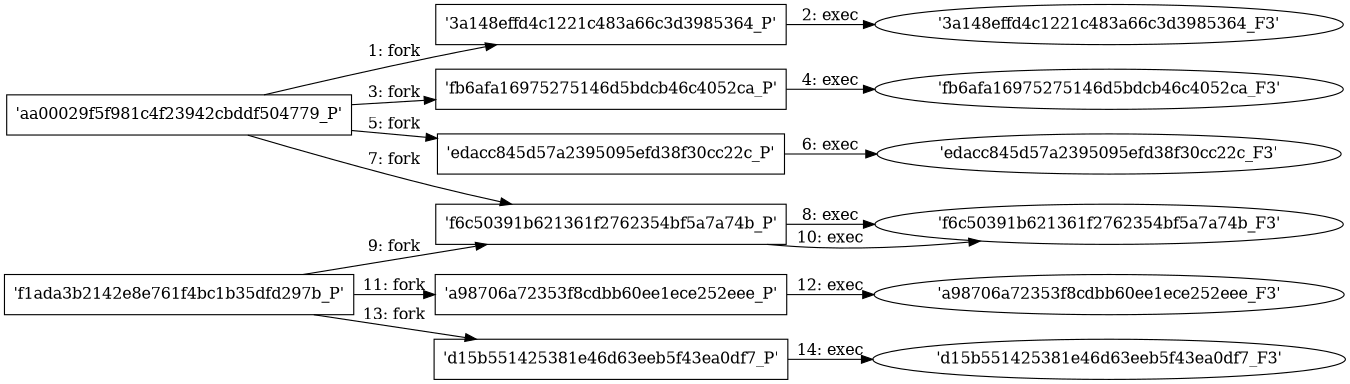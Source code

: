 digraph "D:\Learning\Paper\apt\基于CTI的攻击预警\Dataset\攻击图\ASGfromALLCTI\Threat Roundup for Feb. 22 to March 1.dot" {
rankdir="LR"
size="9"
fixedsize="false"
splines="true"
nodesep=0.3
ranksep=0
fontsize=10
overlap="scalexy"
engine= "neato"
	"'aa00029f5f981c4f23942cbddf504779_P'" [node_type=Process shape=box]
	"'3a148effd4c1221c483a66c3d3985364_P'" [node_type=Process shape=box]
	"'aa00029f5f981c4f23942cbddf504779_P'" -> "'3a148effd4c1221c483a66c3d3985364_P'" [label="1: fork"]
	"'3a148effd4c1221c483a66c3d3985364_P'" [node_type=Process shape=box]
	"'3a148effd4c1221c483a66c3d3985364_F3'" [node_type=File shape=ellipse]
	"'3a148effd4c1221c483a66c3d3985364_P'" -> "'3a148effd4c1221c483a66c3d3985364_F3'" [label="2: exec"]
	"'aa00029f5f981c4f23942cbddf504779_P'" [node_type=Process shape=box]
	"'fb6afa16975275146d5bdcb46c4052ca_P'" [node_type=Process shape=box]
	"'aa00029f5f981c4f23942cbddf504779_P'" -> "'fb6afa16975275146d5bdcb46c4052ca_P'" [label="3: fork"]
	"'fb6afa16975275146d5bdcb46c4052ca_P'" [node_type=Process shape=box]
	"'fb6afa16975275146d5bdcb46c4052ca_F3'" [node_type=File shape=ellipse]
	"'fb6afa16975275146d5bdcb46c4052ca_P'" -> "'fb6afa16975275146d5bdcb46c4052ca_F3'" [label="4: exec"]
	"'aa00029f5f981c4f23942cbddf504779_P'" [node_type=Process shape=box]
	"'edacc845d57a2395095efd38f30cc22c_P'" [node_type=Process shape=box]
	"'aa00029f5f981c4f23942cbddf504779_P'" -> "'edacc845d57a2395095efd38f30cc22c_P'" [label="5: fork"]
	"'edacc845d57a2395095efd38f30cc22c_P'" [node_type=Process shape=box]
	"'edacc845d57a2395095efd38f30cc22c_F3'" [node_type=File shape=ellipse]
	"'edacc845d57a2395095efd38f30cc22c_P'" -> "'edacc845d57a2395095efd38f30cc22c_F3'" [label="6: exec"]
	"'aa00029f5f981c4f23942cbddf504779_P'" [node_type=Process shape=box]
	"'f6c50391b621361f2762354bf5a7a74b_P'" [node_type=Process shape=box]
	"'aa00029f5f981c4f23942cbddf504779_P'" -> "'f6c50391b621361f2762354bf5a7a74b_P'" [label="7: fork"]
	"'f6c50391b621361f2762354bf5a7a74b_P'" [node_type=Process shape=box]
	"'f6c50391b621361f2762354bf5a7a74b_F3'" [node_type=File shape=ellipse]
	"'f6c50391b621361f2762354bf5a7a74b_P'" -> "'f6c50391b621361f2762354bf5a7a74b_F3'" [label="8: exec"]
	"'f1ada3b2142e8e761f4bc1b35dfd297b_P'" [node_type=Process shape=box]
	"'f6c50391b621361f2762354bf5a7a74b_P'" [node_type=Process shape=box]
	"'f1ada3b2142e8e761f4bc1b35dfd297b_P'" -> "'f6c50391b621361f2762354bf5a7a74b_P'" [label="9: fork"]
	"'f6c50391b621361f2762354bf5a7a74b_P'" [node_type=Process shape=box]
	"'f6c50391b621361f2762354bf5a7a74b_F3'" [node_type=File shape=ellipse]
	"'f6c50391b621361f2762354bf5a7a74b_P'" -> "'f6c50391b621361f2762354bf5a7a74b_F3'" [label="10: exec"]
	"'f1ada3b2142e8e761f4bc1b35dfd297b_P'" [node_type=Process shape=box]
	"'a98706a72353f8cdbb60ee1ece252eee_P'" [node_type=Process shape=box]
	"'f1ada3b2142e8e761f4bc1b35dfd297b_P'" -> "'a98706a72353f8cdbb60ee1ece252eee_P'" [label="11: fork"]
	"'a98706a72353f8cdbb60ee1ece252eee_P'" [node_type=Process shape=box]
	"'a98706a72353f8cdbb60ee1ece252eee_F3'" [node_type=File shape=ellipse]
	"'a98706a72353f8cdbb60ee1ece252eee_P'" -> "'a98706a72353f8cdbb60ee1ece252eee_F3'" [label="12: exec"]
	"'f1ada3b2142e8e761f4bc1b35dfd297b_P'" [node_type=Process shape=box]
	"'d15b551425381e46d63eeb5f43ea0df7_P'" [node_type=Process shape=box]
	"'f1ada3b2142e8e761f4bc1b35dfd297b_P'" -> "'d15b551425381e46d63eeb5f43ea0df7_P'" [label="13: fork"]
	"'d15b551425381e46d63eeb5f43ea0df7_P'" [node_type=Process shape=box]
	"'d15b551425381e46d63eeb5f43ea0df7_F3'" [node_type=File shape=ellipse]
	"'d15b551425381e46d63eeb5f43ea0df7_P'" -> "'d15b551425381e46d63eeb5f43ea0df7_F3'" [label="14: exec"]
}
